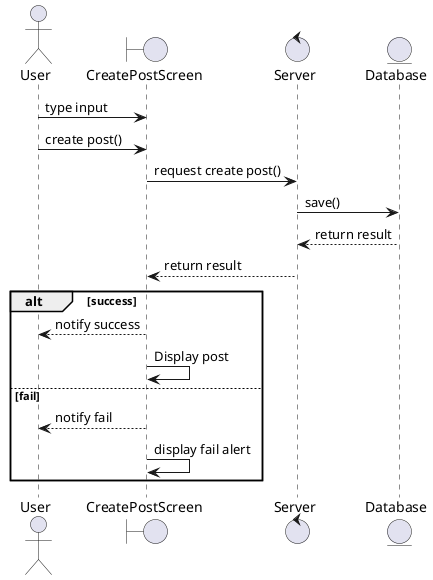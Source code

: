 @startuml
actor User
boundary CreatePostScreen
control Server
entity Database

User -> CreatePostScreen : type input
User -> CreatePostScreen : create post()
CreatePostScreen -> Server: request create post()
Server -> Database : save()
Database --> Server : return result
Server --> CreatePostScreen : return result
alt success
CreatePostScreen --> User : notify success
CreatePostScreen -> CreatePostScreen : Display post
else fail
CreatePostScreen --> User : notify fail
CreatePostScreen -> CreatePostScreen: display fail alert
end
@enduml
